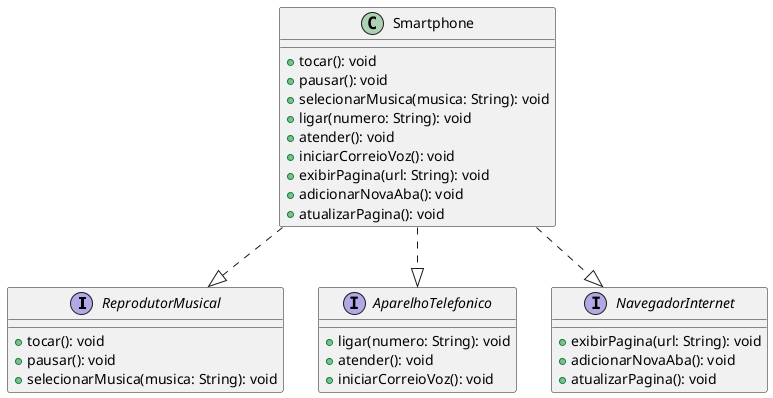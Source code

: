 @startuml iphone

interface ReprodutorMusical {
    +tocar(): void
    +pausar(): void
    +selecionarMusica(musica: String): void
}

interface AparelhoTelefonico {
    +ligar(numero: String): void
    +atender(): void
    +iniciarCorreioVoz(): void
}

interface NavegadorInternet {
    +exibirPagina(url: String): void
    +adicionarNovaAba(): void
    +atualizarPagina(): void
}

class Smartphone {
    +tocar(): void
    +pausar(): void
    +selecionarMusica(musica: String): void
    +ligar(numero: String): void
    +atender(): void
    +iniciarCorreioVoz(): void
    +exibirPagina(url: String): void
    +adicionarNovaAba(): void
    +atualizarPagina(): void
}

Smartphone ..|> ReprodutorMusical
Smartphone ..|> AparelhoTelefonico
Smartphone ..|> NavegadorInternet

@enduml
